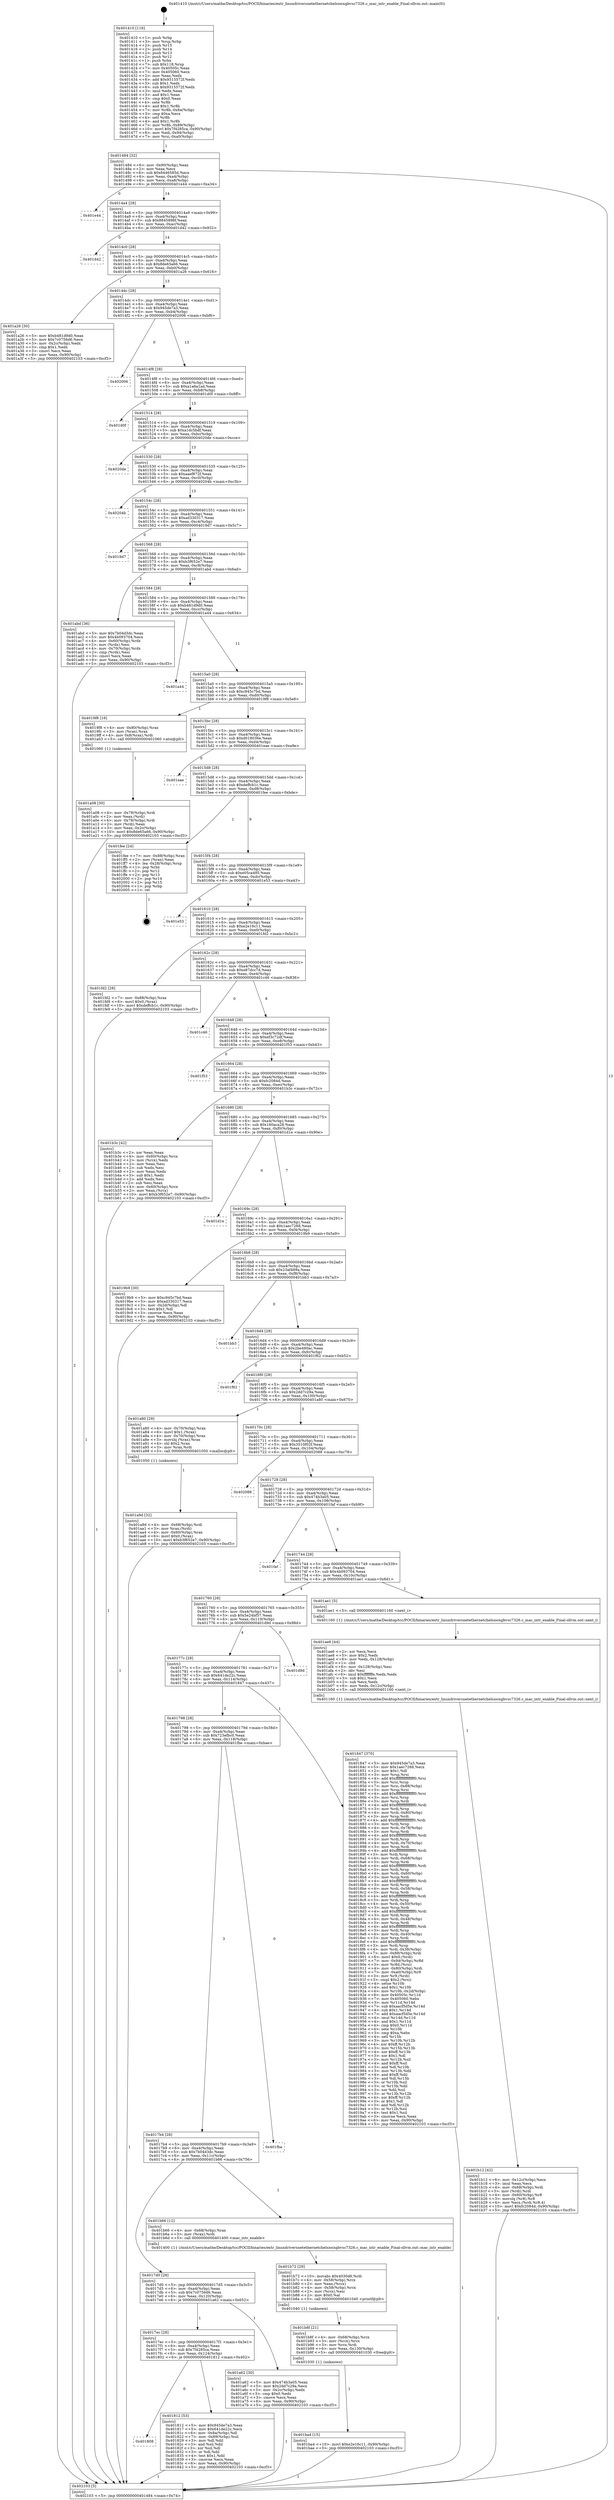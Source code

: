 digraph "0x401410" {
  label = "0x401410 (/mnt/c/Users/mathe/Desktop/tcc/POCII/binaries/extr_linuxdriversnetethernetchelsiocxgbvsc7326.c_mac_intr_enable_Final-ollvm.out::main(0))"
  labelloc = "t"
  node[shape=record]

  Entry [label="",width=0.3,height=0.3,shape=circle,fillcolor=black,style=filled]
  "0x401484" [label="{
     0x401484 [32]\l
     | [instrs]\l
     &nbsp;&nbsp;0x401484 \<+6\>: mov -0x90(%rbp),%eax\l
     &nbsp;&nbsp;0x40148a \<+2\>: mov %eax,%ecx\l
     &nbsp;&nbsp;0x40148c \<+6\>: sub $0x8446585d,%ecx\l
     &nbsp;&nbsp;0x401492 \<+6\>: mov %eax,-0xa4(%rbp)\l
     &nbsp;&nbsp;0x401498 \<+6\>: mov %ecx,-0xa8(%rbp)\l
     &nbsp;&nbsp;0x40149e \<+6\>: je 0000000000401e44 \<main+0xa34\>\l
  }"]
  "0x401e44" [label="{
     0x401e44\l
  }", style=dashed]
  "0x4014a4" [label="{
     0x4014a4 [28]\l
     | [instrs]\l
     &nbsp;&nbsp;0x4014a4 \<+5\>: jmp 00000000004014a9 \<main+0x99\>\l
     &nbsp;&nbsp;0x4014a9 \<+6\>: mov -0xa4(%rbp),%eax\l
     &nbsp;&nbsp;0x4014af \<+5\>: sub $0x8845896f,%eax\l
     &nbsp;&nbsp;0x4014b4 \<+6\>: mov %eax,-0xac(%rbp)\l
     &nbsp;&nbsp;0x4014ba \<+6\>: je 0000000000401d42 \<main+0x932\>\l
  }"]
  Exit [label="",width=0.3,height=0.3,shape=circle,fillcolor=black,style=filled,peripheries=2]
  "0x401d42" [label="{
     0x401d42\l
  }", style=dashed]
  "0x4014c0" [label="{
     0x4014c0 [28]\l
     | [instrs]\l
     &nbsp;&nbsp;0x4014c0 \<+5\>: jmp 00000000004014c5 \<main+0xb5\>\l
     &nbsp;&nbsp;0x4014c5 \<+6\>: mov -0xa4(%rbp),%eax\l
     &nbsp;&nbsp;0x4014cb \<+5\>: sub $0x8de65a66,%eax\l
     &nbsp;&nbsp;0x4014d0 \<+6\>: mov %eax,-0xb0(%rbp)\l
     &nbsp;&nbsp;0x4014d6 \<+6\>: je 0000000000401a26 \<main+0x616\>\l
  }"]
  "0x401ba4" [label="{
     0x401ba4 [15]\l
     | [instrs]\l
     &nbsp;&nbsp;0x401ba4 \<+10\>: movl $0xe2e16c11,-0x90(%rbp)\l
     &nbsp;&nbsp;0x401bae \<+5\>: jmp 0000000000402103 \<main+0xcf3\>\l
  }"]
  "0x401a26" [label="{
     0x401a26 [30]\l
     | [instrs]\l
     &nbsp;&nbsp;0x401a26 \<+5\>: mov $0xb481d9d0,%eax\l
     &nbsp;&nbsp;0x401a2b \<+5\>: mov $0x7c0756d6,%ecx\l
     &nbsp;&nbsp;0x401a30 \<+3\>: mov -0x2c(%rbp),%edx\l
     &nbsp;&nbsp;0x401a33 \<+3\>: cmp $0x1,%edx\l
     &nbsp;&nbsp;0x401a36 \<+3\>: cmovl %ecx,%eax\l
     &nbsp;&nbsp;0x401a39 \<+6\>: mov %eax,-0x90(%rbp)\l
     &nbsp;&nbsp;0x401a3f \<+5\>: jmp 0000000000402103 \<main+0xcf3\>\l
  }"]
  "0x4014dc" [label="{
     0x4014dc [28]\l
     | [instrs]\l
     &nbsp;&nbsp;0x4014dc \<+5\>: jmp 00000000004014e1 \<main+0xd1\>\l
     &nbsp;&nbsp;0x4014e1 \<+6\>: mov -0xa4(%rbp),%eax\l
     &nbsp;&nbsp;0x4014e7 \<+5\>: sub $0x945de7a3,%eax\l
     &nbsp;&nbsp;0x4014ec \<+6\>: mov %eax,-0xb4(%rbp)\l
     &nbsp;&nbsp;0x4014f2 \<+6\>: je 0000000000402006 \<main+0xbf6\>\l
  }"]
  "0x401b8f" [label="{
     0x401b8f [21]\l
     | [instrs]\l
     &nbsp;&nbsp;0x401b8f \<+4\>: mov -0x68(%rbp),%rcx\l
     &nbsp;&nbsp;0x401b93 \<+3\>: mov (%rcx),%rcx\l
     &nbsp;&nbsp;0x401b96 \<+3\>: mov %rcx,%rdi\l
     &nbsp;&nbsp;0x401b99 \<+6\>: mov %eax,-0x130(%rbp)\l
     &nbsp;&nbsp;0x401b9f \<+5\>: call 0000000000401030 \<free@plt\>\l
     | [calls]\l
     &nbsp;&nbsp;0x401030 \{1\} (unknown)\l
  }"]
  "0x402006" [label="{
     0x402006\l
  }", style=dashed]
  "0x4014f8" [label="{
     0x4014f8 [28]\l
     | [instrs]\l
     &nbsp;&nbsp;0x4014f8 \<+5\>: jmp 00000000004014fd \<main+0xed\>\l
     &nbsp;&nbsp;0x4014fd \<+6\>: mov -0xa4(%rbp),%eax\l
     &nbsp;&nbsp;0x401503 \<+5\>: sub $0xa1a6a1ad,%eax\l
     &nbsp;&nbsp;0x401508 \<+6\>: mov %eax,-0xb8(%rbp)\l
     &nbsp;&nbsp;0x40150e \<+6\>: je 0000000000401d0f \<main+0x8ff\>\l
  }"]
  "0x401b72" [label="{
     0x401b72 [29]\l
     | [instrs]\l
     &nbsp;&nbsp;0x401b72 \<+10\>: movabs $0x4030d6,%rdi\l
     &nbsp;&nbsp;0x401b7c \<+4\>: mov -0x58(%rbp),%rcx\l
     &nbsp;&nbsp;0x401b80 \<+2\>: mov %eax,(%rcx)\l
     &nbsp;&nbsp;0x401b82 \<+4\>: mov -0x58(%rbp),%rcx\l
     &nbsp;&nbsp;0x401b86 \<+2\>: mov (%rcx),%esi\l
     &nbsp;&nbsp;0x401b88 \<+2\>: mov $0x0,%al\l
     &nbsp;&nbsp;0x401b8a \<+5\>: call 0000000000401040 \<printf@plt\>\l
     | [calls]\l
     &nbsp;&nbsp;0x401040 \{1\} (unknown)\l
  }"]
  "0x401d0f" [label="{
     0x401d0f\l
  }", style=dashed]
  "0x401514" [label="{
     0x401514 [28]\l
     | [instrs]\l
     &nbsp;&nbsp;0x401514 \<+5\>: jmp 0000000000401519 \<main+0x109\>\l
     &nbsp;&nbsp;0x401519 \<+6\>: mov -0xa4(%rbp),%eax\l
     &nbsp;&nbsp;0x40151f \<+5\>: sub $0xa1dc5bdf,%eax\l
     &nbsp;&nbsp;0x401524 \<+6\>: mov %eax,-0xbc(%rbp)\l
     &nbsp;&nbsp;0x40152a \<+6\>: je 00000000004020de \<main+0xcce\>\l
  }"]
  "0x401b12" [label="{
     0x401b12 [42]\l
     | [instrs]\l
     &nbsp;&nbsp;0x401b12 \<+6\>: mov -0x12c(%rbp),%ecx\l
     &nbsp;&nbsp;0x401b18 \<+3\>: imul %eax,%ecx\l
     &nbsp;&nbsp;0x401b1b \<+4\>: mov -0x68(%rbp),%rdi\l
     &nbsp;&nbsp;0x401b1f \<+3\>: mov (%rdi),%rdi\l
     &nbsp;&nbsp;0x401b22 \<+4\>: mov -0x60(%rbp),%r8\l
     &nbsp;&nbsp;0x401b26 \<+3\>: movslq (%r8),%r8\l
     &nbsp;&nbsp;0x401b29 \<+4\>: mov %ecx,(%rdi,%r8,4)\l
     &nbsp;&nbsp;0x401b2d \<+10\>: movl $0xfc2084d,-0x90(%rbp)\l
     &nbsp;&nbsp;0x401b37 \<+5\>: jmp 0000000000402103 \<main+0xcf3\>\l
  }"]
  "0x4020de" [label="{
     0x4020de\l
  }", style=dashed]
  "0x401530" [label="{
     0x401530 [28]\l
     | [instrs]\l
     &nbsp;&nbsp;0x401530 \<+5\>: jmp 0000000000401535 \<main+0x125\>\l
     &nbsp;&nbsp;0x401535 \<+6\>: mov -0xa4(%rbp),%eax\l
     &nbsp;&nbsp;0x40153b \<+5\>: sub $0xaaef872f,%eax\l
     &nbsp;&nbsp;0x401540 \<+6\>: mov %eax,-0xc0(%rbp)\l
     &nbsp;&nbsp;0x401546 \<+6\>: je 000000000040204b \<main+0xc3b\>\l
  }"]
  "0x401ae6" [label="{
     0x401ae6 [44]\l
     | [instrs]\l
     &nbsp;&nbsp;0x401ae6 \<+2\>: xor %ecx,%ecx\l
     &nbsp;&nbsp;0x401ae8 \<+5\>: mov $0x2,%edx\l
     &nbsp;&nbsp;0x401aed \<+6\>: mov %edx,-0x128(%rbp)\l
     &nbsp;&nbsp;0x401af3 \<+1\>: cltd\l
     &nbsp;&nbsp;0x401af4 \<+6\>: mov -0x128(%rbp),%esi\l
     &nbsp;&nbsp;0x401afa \<+2\>: idiv %esi\l
     &nbsp;&nbsp;0x401afc \<+6\>: imul $0xfffffffe,%edx,%edx\l
     &nbsp;&nbsp;0x401b02 \<+3\>: sub $0x1,%ecx\l
     &nbsp;&nbsp;0x401b05 \<+2\>: sub %ecx,%edx\l
     &nbsp;&nbsp;0x401b07 \<+6\>: mov %edx,-0x12c(%rbp)\l
     &nbsp;&nbsp;0x401b0d \<+5\>: call 0000000000401160 \<next_i\>\l
     | [calls]\l
     &nbsp;&nbsp;0x401160 \{1\} (/mnt/c/Users/mathe/Desktop/tcc/POCII/binaries/extr_linuxdriversnetethernetchelsiocxgbvsc7326.c_mac_intr_enable_Final-ollvm.out::next_i)\l
  }"]
  "0x40204b" [label="{
     0x40204b\l
  }", style=dashed]
  "0x40154c" [label="{
     0x40154c [28]\l
     | [instrs]\l
     &nbsp;&nbsp;0x40154c \<+5\>: jmp 0000000000401551 \<main+0x141\>\l
     &nbsp;&nbsp;0x401551 \<+6\>: mov -0xa4(%rbp),%eax\l
     &nbsp;&nbsp;0x401557 \<+5\>: sub $0xad330317,%eax\l
     &nbsp;&nbsp;0x40155c \<+6\>: mov %eax,-0xc4(%rbp)\l
     &nbsp;&nbsp;0x401562 \<+6\>: je 00000000004019d7 \<main+0x5c7\>\l
  }"]
  "0x401a9d" [label="{
     0x401a9d [32]\l
     | [instrs]\l
     &nbsp;&nbsp;0x401a9d \<+4\>: mov -0x68(%rbp),%rdi\l
     &nbsp;&nbsp;0x401aa1 \<+3\>: mov %rax,(%rdi)\l
     &nbsp;&nbsp;0x401aa4 \<+4\>: mov -0x60(%rbp),%rax\l
     &nbsp;&nbsp;0x401aa8 \<+6\>: movl $0x0,(%rax)\l
     &nbsp;&nbsp;0x401aae \<+10\>: movl $0xb3f652e7,-0x90(%rbp)\l
     &nbsp;&nbsp;0x401ab8 \<+5\>: jmp 0000000000402103 \<main+0xcf3\>\l
  }"]
  "0x4019d7" [label="{
     0x4019d7\l
  }", style=dashed]
  "0x401568" [label="{
     0x401568 [28]\l
     | [instrs]\l
     &nbsp;&nbsp;0x401568 \<+5\>: jmp 000000000040156d \<main+0x15d\>\l
     &nbsp;&nbsp;0x40156d \<+6\>: mov -0xa4(%rbp),%eax\l
     &nbsp;&nbsp;0x401573 \<+5\>: sub $0xb3f652e7,%eax\l
     &nbsp;&nbsp;0x401578 \<+6\>: mov %eax,-0xc8(%rbp)\l
     &nbsp;&nbsp;0x40157e \<+6\>: je 0000000000401abd \<main+0x6ad\>\l
  }"]
  "0x401a08" [label="{
     0x401a08 [30]\l
     | [instrs]\l
     &nbsp;&nbsp;0x401a08 \<+4\>: mov -0x78(%rbp),%rdi\l
     &nbsp;&nbsp;0x401a0c \<+2\>: mov %eax,(%rdi)\l
     &nbsp;&nbsp;0x401a0e \<+4\>: mov -0x78(%rbp),%rdi\l
     &nbsp;&nbsp;0x401a12 \<+2\>: mov (%rdi),%eax\l
     &nbsp;&nbsp;0x401a14 \<+3\>: mov %eax,-0x2c(%rbp)\l
     &nbsp;&nbsp;0x401a17 \<+10\>: movl $0x8de65a66,-0x90(%rbp)\l
     &nbsp;&nbsp;0x401a21 \<+5\>: jmp 0000000000402103 \<main+0xcf3\>\l
  }"]
  "0x401abd" [label="{
     0x401abd [36]\l
     | [instrs]\l
     &nbsp;&nbsp;0x401abd \<+5\>: mov $0x7b04d3dc,%eax\l
     &nbsp;&nbsp;0x401ac2 \<+5\>: mov $0x4b093704,%ecx\l
     &nbsp;&nbsp;0x401ac7 \<+4\>: mov -0x60(%rbp),%rdx\l
     &nbsp;&nbsp;0x401acb \<+2\>: mov (%rdx),%esi\l
     &nbsp;&nbsp;0x401acd \<+4\>: mov -0x70(%rbp),%rdx\l
     &nbsp;&nbsp;0x401ad1 \<+2\>: cmp (%rdx),%esi\l
     &nbsp;&nbsp;0x401ad3 \<+3\>: cmovl %ecx,%eax\l
     &nbsp;&nbsp;0x401ad6 \<+6\>: mov %eax,-0x90(%rbp)\l
     &nbsp;&nbsp;0x401adc \<+5\>: jmp 0000000000402103 \<main+0xcf3\>\l
  }"]
  "0x401584" [label="{
     0x401584 [28]\l
     | [instrs]\l
     &nbsp;&nbsp;0x401584 \<+5\>: jmp 0000000000401589 \<main+0x179\>\l
     &nbsp;&nbsp;0x401589 \<+6\>: mov -0xa4(%rbp),%eax\l
     &nbsp;&nbsp;0x40158f \<+5\>: sub $0xb481d9d0,%eax\l
     &nbsp;&nbsp;0x401594 \<+6\>: mov %eax,-0xcc(%rbp)\l
     &nbsp;&nbsp;0x40159a \<+6\>: je 0000000000401a44 \<main+0x634\>\l
  }"]
  "0x401410" [label="{
     0x401410 [116]\l
     | [instrs]\l
     &nbsp;&nbsp;0x401410 \<+1\>: push %rbp\l
     &nbsp;&nbsp;0x401411 \<+3\>: mov %rsp,%rbp\l
     &nbsp;&nbsp;0x401414 \<+2\>: push %r15\l
     &nbsp;&nbsp;0x401416 \<+2\>: push %r14\l
     &nbsp;&nbsp;0x401418 \<+2\>: push %r13\l
     &nbsp;&nbsp;0x40141a \<+2\>: push %r12\l
     &nbsp;&nbsp;0x40141c \<+1\>: push %rbx\l
     &nbsp;&nbsp;0x40141d \<+7\>: sub $0x118,%rsp\l
     &nbsp;&nbsp;0x401424 \<+7\>: mov 0x40505c,%eax\l
     &nbsp;&nbsp;0x40142b \<+7\>: mov 0x405060,%ecx\l
     &nbsp;&nbsp;0x401432 \<+2\>: mov %eax,%edx\l
     &nbsp;&nbsp;0x401434 \<+6\>: add $0x9315572f,%edx\l
     &nbsp;&nbsp;0x40143a \<+3\>: sub $0x1,%edx\l
     &nbsp;&nbsp;0x40143d \<+6\>: sub $0x9315572f,%edx\l
     &nbsp;&nbsp;0x401443 \<+3\>: imul %edx,%eax\l
     &nbsp;&nbsp;0x401446 \<+3\>: and $0x1,%eax\l
     &nbsp;&nbsp;0x401449 \<+3\>: cmp $0x0,%eax\l
     &nbsp;&nbsp;0x40144c \<+4\>: sete %r8b\l
     &nbsp;&nbsp;0x401450 \<+4\>: and $0x1,%r8b\l
     &nbsp;&nbsp;0x401454 \<+7\>: mov %r8b,-0x8a(%rbp)\l
     &nbsp;&nbsp;0x40145b \<+3\>: cmp $0xa,%ecx\l
     &nbsp;&nbsp;0x40145e \<+4\>: setl %r8b\l
     &nbsp;&nbsp;0x401462 \<+4\>: and $0x1,%r8b\l
     &nbsp;&nbsp;0x401466 \<+7\>: mov %r8b,-0x89(%rbp)\l
     &nbsp;&nbsp;0x40146d \<+10\>: movl $0x7f4285ca,-0x90(%rbp)\l
     &nbsp;&nbsp;0x401477 \<+6\>: mov %edi,-0x94(%rbp)\l
     &nbsp;&nbsp;0x40147d \<+7\>: mov %rsi,-0xa0(%rbp)\l
  }"]
  "0x401a44" [label="{
     0x401a44\l
  }", style=dashed]
  "0x4015a0" [label="{
     0x4015a0 [28]\l
     | [instrs]\l
     &nbsp;&nbsp;0x4015a0 \<+5\>: jmp 00000000004015a5 \<main+0x195\>\l
     &nbsp;&nbsp;0x4015a5 \<+6\>: mov -0xa4(%rbp),%eax\l
     &nbsp;&nbsp;0x4015ab \<+5\>: sub $0xc945c7bd,%eax\l
     &nbsp;&nbsp;0x4015b0 \<+6\>: mov %eax,-0xd0(%rbp)\l
     &nbsp;&nbsp;0x4015b6 \<+6\>: je 00000000004019f8 \<main+0x5e8\>\l
  }"]
  "0x402103" [label="{
     0x402103 [5]\l
     | [instrs]\l
     &nbsp;&nbsp;0x402103 \<+5\>: jmp 0000000000401484 \<main+0x74\>\l
  }"]
  "0x4019f8" [label="{
     0x4019f8 [16]\l
     | [instrs]\l
     &nbsp;&nbsp;0x4019f8 \<+4\>: mov -0x80(%rbp),%rax\l
     &nbsp;&nbsp;0x4019fc \<+3\>: mov (%rax),%rax\l
     &nbsp;&nbsp;0x4019ff \<+4\>: mov 0x8(%rax),%rdi\l
     &nbsp;&nbsp;0x401a03 \<+5\>: call 0000000000401060 \<atoi@plt\>\l
     | [calls]\l
     &nbsp;&nbsp;0x401060 \{1\} (unknown)\l
  }"]
  "0x4015bc" [label="{
     0x4015bc [28]\l
     | [instrs]\l
     &nbsp;&nbsp;0x4015bc \<+5\>: jmp 00000000004015c1 \<main+0x1b1\>\l
     &nbsp;&nbsp;0x4015c1 \<+6\>: mov -0xa4(%rbp),%eax\l
     &nbsp;&nbsp;0x4015c7 \<+5\>: sub $0xd018036e,%eax\l
     &nbsp;&nbsp;0x4015cc \<+6\>: mov %eax,-0xd4(%rbp)\l
     &nbsp;&nbsp;0x4015d2 \<+6\>: je 0000000000401eae \<main+0xa9e\>\l
  }"]
  "0x401808" [label="{
     0x401808\l
  }", style=dashed]
  "0x401eae" [label="{
     0x401eae\l
  }", style=dashed]
  "0x4015d8" [label="{
     0x4015d8 [28]\l
     | [instrs]\l
     &nbsp;&nbsp;0x4015d8 \<+5\>: jmp 00000000004015dd \<main+0x1cd\>\l
     &nbsp;&nbsp;0x4015dd \<+6\>: mov -0xa4(%rbp),%eax\l
     &nbsp;&nbsp;0x4015e3 \<+5\>: sub $0xdeffcb1c,%eax\l
     &nbsp;&nbsp;0x4015e8 \<+6\>: mov %eax,-0xd8(%rbp)\l
     &nbsp;&nbsp;0x4015ee \<+6\>: je 0000000000401fee \<main+0xbde\>\l
  }"]
  "0x401812" [label="{
     0x401812 [53]\l
     | [instrs]\l
     &nbsp;&nbsp;0x401812 \<+5\>: mov $0x945de7a3,%eax\l
     &nbsp;&nbsp;0x401817 \<+5\>: mov $0x641de22c,%ecx\l
     &nbsp;&nbsp;0x40181c \<+6\>: mov -0x8a(%rbp),%dl\l
     &nbsp;&nbsp;0x401822 \<+7\>: mov -0x89(%rbp),%sil\l
     &nbsp;&nbsp;0x401829 \<+3\>: mov %dl,%dil\l
     &nbsp;&nbsp;0x40182c \<+3\>: and %sil,%dil\l
     &nbsp;&nbsp;0x40182f \<+3\>: xor %sil,%dl\l
     &nbsp;&nbsp;0x401832 \<+3\>: or %dl,%dil\l
     &nbsp;&nbsp;0x401835 \<+4\>: test $0x1,%dil\l
     &nbsp;&nbsp;0x401839 \<+3\>: cmovne %ecx,%eax\l
     &nbsp;&nbsp;0x40183c \<+6\>: mov %eax,-0x90(%rbp)\l
     &nbsp;&nbsp;0x401842 \<+5\>: jmp 0000000000402103 \<main+0xcf3\>\l
  }"]
  "0x401fee" [label="{
     0x401fee [24]\l
     | [instrs]\l
     &nbsp;&nbsp;0x401fee \<+7\>: mov -0x88(%rbp),%rax\l
     &nbsp;&nbsp;0x401ff5 \<+2\>: mov (%rax),%eax\l
     &nbsp;&nbsp;0x401ff7 \<+4\>: lea -0x28(%rbp),%rsp\l
     &nbsp;&nbsp;0x401ffb \<+1\>: pop %rbx\l
     &nbsp;&nbsp;0x401ffc \<+2\>: pop %r12\l
     &nbsp;&nbsp;0x401ffe \<+2\>: pop %r13\l
     &nbsp;&nbsp;0x402000 \<+2\>: pop %r14\l
     &nbsp;&nbsp;0x402002 \<+2\>: pop %r15\l
     &nbsp;&nbsp;0x402004 \<+1\>: pop %rbp\l
     &nbsp;&nbsp;0x402005 \<+1\>: ret\l
  }"]
  "0x4015f4" [label="{
     0x4015f4 [28]\l
     | [instrs]\l
     &nbsp;&nbsp;0x4015f4 \<+5\>: jmp 00000000004015f9 \<main+0x1e9\>\l
     &nbsp;&nbsp;0x4015f9 \<+6\>: mov -0xa4(%rbp),%eax\l
     &nbsp;&nbsp;0x4015ff \<+5\>: sub $0xe05ca495,%eax\l
     &nbsp;&nbsp;0x401604 \<+6\>: mov %eax,-0xdc(%rbp)\l
     &nbsp;&nbsp;0x40160a \<+6\>: je 0000000000401e53 \<main+0xa43\>\l
  }"]
  "0x4017ec" [label="{
     0x4017ec [28]\l
     | [instrs]\l
     &nbsp;&nbsp;0x4017ec \<+5\>: jmp 00000000004017f1 \<main+0x3e1\>\l
     &nbsp;&nbsp;0x4017f1 \<+6\>: mov -0xa4(%rbp),%eax\l
     &nbsp;&nbsp;0x4017f7 \<+5\>: sub $0x7f4285ca,%eax\l
     &nbsp;&nbsp;0x4017fc \<+6\>: mov %eax,-0x124(%rbp)\l
     &nbsp;&nbsp;0x401802 \<+6\>: je 0000000000401812 \<main+0x402\>\l
  }"]
  "0x401e53" [label="{
     0x401e53\l
  }", style=dashed]
  "0x401610" [label="{
     0x401610 [28]\l
     | [instrs]\l
     &nbsp;&nbsp;0x401610 \<+5\>: jmp 0000000000401615 \<main+0x205\>\l
     &nbsp;&nbsp;0x401615 \<+6\>: mov -0xa4(%rbp),%eax\l
     &nbsp;&nbsp;0x40161b \<+5\>: sub $0xe2e16c11,%eax\l
     &nbsp;&nbsp;0x401620 \<+6\>: mov %eax,-0xe0(%rbp)\l
     &nbsp;&nbsp;0x401626 \<+6\>: je 0000000000401fd2 \<main+0xbc2\>\l
  }"]
  "0x401a62" [label="{
     0x401a62 [30]\l
     | [instrs]\l
     &nbsp;&nbsp;0x401a62 \<+5\>: mov $0x474b3a05,%eax\l
     &nbsp;&nbsp;0x401a67 \<+5\>: mov $0x2dd7c29a,%ecx\l
     &nbsp;&nbsp;0x401a6c \<+3\>: mov -0x2c(%rbp),%edx\l
     &nbsp;&nbsp;0x401a6f \<+3\>: cmp $0x0,%edx\l
     &nbsp;&nbsp;0x401a72 \<+3\>: cmove %ecx,%eax\l
     &nbsp;&nbsp;0x401a75 \<+6\>: mov %eax,-0x90(%rbp)\l
     &nbsp;&nbsp;0x401a7b \<+5\>: jmp 0000000000402103 \<main+0xcf3\>\l
  }"]
  "0x401fd2" [label="{
     0x401fd2 [28]\l
     | [instrs]\l
     &nbsp;&nbsp;0x401fd2 \<+7\>: mov -0x88(%rbp),%rax\l
     &nbsp;&nbsp;0x401fd9 \<+6\>: movl $0x0,(%rax)\l
     &nbsp;&nbsp;0x401fdf \<+10\>: movl $0xdeffcb1c,-0x90(%rbp)\l
     &nbsp;&nbsp;0x401fe9 \<+5\>: jmp 0000000000402103 \<main+0xcf3\>\l
  }"]
  "0x40162c" [label="{
     0x40162c [28]\l
     | [instrs]\l
     &nbsp;&nbsp;0x40162c \<+5\>: jmp 0000000000401631 \<main+0x221\>\l
     &nbsp;&nbsp;0x401631 \<+6\>: mov -0xa4(%rbp),%eax\l
     &nbsp;&nbsp;0x401637 \<+5\>: sub $0xe87dcc7d,%eax\l
     &nbsp;&nbsp;0x40163c \<+6\>: mov %eax,-0xe4(%rbp)\l
     &nbsp;&nbsp;0x401642 \<+6\>: je 0000000000401c46 \<main+0x836\>\l
  }"]
  "0x4017d0" [label="{
     0x4017d0 [28]\l
     | [instrs]\l
     &nbsp;&nbsp;0x4017d0 \<+5\>: jmp 00000000004017d5 \<main+0x3c5\>\l
     &nbsp;&nbsp;0x4017d5 \<+6\>: mov -0xa4(%rbp),%eax\l
     &nbsp;&nbsp;0x4017db \<+5\>: sub $0x7c0756d6,%eax\l
     &nbsp;&nbsp;0x4017e0 \<+6\>: mov %eax,-0x120(%rbp)\l
     &nbsp;&nbsp;0x4017e6 \<+6\>: je 0000000000401a62 \<main+0x652\>\l
  }"]
  "0x401c46" [label="{
     0x401c46\l
  }", style=dashed]
  "0x401648" [label="{
     0x401648 [28]\l
     | [instrs]\l
     &nbsp;&nbsp;0x401648 \<+5\>: jmp 000000000040164d \<main+0x23d\>\l
     &nbsp;&nbsp;0x40164d \<+6\>: mov -0xa4(%rbp),%eax\l
     &nbsp;&nbsp;0x401653 \<+5\>: sub $0xef3c72df,%eax\l
     &nbsp;&nbsp;0x401658 \<+6\>: mov %eax,-0xe8(%rbp)\l
     &nbsp;&nbsp;0x40165e \<+6\>: je 0000000000401f53 \<main+0xb43\>\l
  }"]
  "0x401b66" [label="{
     0x401b66 [12]\l
     | [instrs]\l
     &nbsp;&nbsp;0x401b66 \<+4\>: mov -0x68(%rbp),%rax\l
     &nbsp;&nbsp;0x401b6a \<+3\>: mov (%rax),%rdi\l
     &nbsp;&nbsp;0x401b6d \<+5\>: call 0000000000401400 \<mac_intr_enable\>\l
     | [calls]\l
     &nbsp;&nbsp;0x401400 \{1\} (/mnt/c/Users/mathe/Desktop/tcc/POCII/binaries/extr_linuxdriversnetethernetchelsiocxgbvsc7326.c_mac_intr_enable_Final-ollvm.out::mac_intr_enable)\l
  }"]
  "0x401f53" [label="{
     0x401f53\l
  }", style=dashed]
  "0x401664" [label="{
     0x401664 [28]\l
     | [instrs]\l
     &nbsp;&nbsp;0x401664 \<+5\>: jmp 0000000000401669 \<main+0x259\>\l
     &nbsp;&nbsp;0x401669 \<+6\>: mov -0xa4(%rbp),%eax\l
     &nbsp;&nbsp;0x40166f \<+5\>: sub $0xfc2084d,%eax\l
     &nbsp;&nbsp;0x401674 \<+6\>: mov %eax,-0xec(%rbp)\l
     &nbsp;&nbsp;0x40167a \<+6\>: je 0000000000401b3c \<main+0x72c\>\l
  }"]
  "0x4017b4" [label="{
     0x4017b4 [28]\l
     | [instrs]\l
     &nbsp;&nbsp;0x4017b4 \<+5\>: jmp 00000000004017b9 \<main+0x3a9\>\l
     &nbsp;&nbsp;0x4017b9 \<+6\>: mov -0xa4(%rbp),%eax\l
     &nbsp;&nbsp;0x4017bf \<+5\>: sub $0x7b04d3dc,%eax\l
     &nbsp;&nbsp;0x4017c4 \<+6\>: mov %eax,-0x11c(%rbp)\l
     &nbsp;&nbsp;0x4017ca \<+6\>: je 0000000000401b66 \<main+0x756\>\l
  }"]
  "0x401b3c" [label="{
     0x401b3c [42]\l
     | [instrs]\l
     &nbsp;&nbsp;0x401b3c \<+2\>: xor %eax,%eax\l
     &nbsp;&nbsp;0x401b3e \<+4\>: mov -0x60(%rbp),%rcx\l
     &nbsp;&nbsp;0x401b42 \<+2\>: mov (%rcx),%edx\l
     &nbsp;&nbsp;0x401b44 \<+2\>: mov %eax,%esi\l
     &nbsp;&nbsp;0x401b46 \<+2\>: sub %edx,%esi\l
     &nbsp;&nbsp;0x401b48 \<+2\>: mov %eax,%edx\l
     &nbsp;&nbsp;0x401b4a \<+3\>: sub $0x1,%edx\l
     &nbsp;&nbsp;0x401b4d \<+2\>: add %edx,%esi\l
     &nbsp;&nbsp;0x401b4f \<+2\>: sub %esi,%eax\l
     &nbsp;&nbsp;0x401b51 \<+4\>: mov -0x60(%rbp),%rcx\l
     &nbsp;&nbsp;0x401b55 \<+2\>: mov %eax,(%rcx)\l
     &nbsp;&nbsp;0x401b57 \<+10\>: movl $0xb3f652e7,-0x90(%rbp)\l
     &nbsp;&nbsp;0x401b61 \<+5\>: jmp 0000000000402103 \<main+0xcf3\>\l
  }"]
  "0x401680" [label="{
     0x401680 [28]\l
     | [instrs]\l
     &nbsp;&nbsp;0x401680 \<+5\>: jmp 0000000000401685 \<main+0x275\>\l
     &nbsp;&nbsp;0x401685 \<+6\>: mov -0xa4(%rbp),%eax\l
     &nbsp;&nbsp;0x40168b \<+5\>: sub $0x160aca28,%eax\l
     &nbsp;&nbsp;0x401690 \<+6\>: mov %eax,-0xf0(%rbp)\l
     &nbsp;&nbsp;0x401696 \<+6\>: je 0000000000401d1e \<main+0x90e\>\l
  }"]
  "0x401fbe" [label="{
     0x401fbe\l
  }", style=dashed]
  "0x401d1e" [label="{
     0x401d1e\l
  }", style=dashed]
  "0x40169c" [label="{
     0x40169c [28]\l
     | [instrs]\l
     &nbsp;&nbsp;0x40169c \<+5\>: jmp 00000000004016a1 \<main+0x291\>\l
     &nbsp;&nbsp;0x4016a1 \<+6\>: mov -0xa4(%rbp),%eax\l
     &nbsp;&nbsp;0x4016a7 \<+5\>: sub $0x1aec7268,%eax\l
     &nbsp;&nbsp;0x4016ac \<+6\>: mov %eax,-0xf4(%rbp)\l
     &nbsp;&nbsp;0x4016b2 \<+6\>: je 00000000004019b9 \<main+0x5a9\>\l
  }"]
  "0x401798" [label="{
     0x401798 [28]\l
     | [instrs]\l
     &nbsp;&nbsp;0x401798 \<+5\>: jmp 000000000040179d \<main+0x38d\>\l
     &nbsp;&nbsp;0x40179d \<+6\>: mov -0xa4(%rbp),%eax\l
     &nbsp;&nbsp;0x4017a3 \<+5\>: sub $0x723efbc0,%eax\l
     &nbsp;&nbsp;0x4017a8 \<+6\>: mov %eax,-0x118(%rbp)\l
     &nbsp;&nbsp;0x4017ae \<+6\>: je 0000000000401fbe \<main+0xbae\>\l
  }"]
  "0x4019b9" [label="{
     0x4019b9 [30]\l
     | [instrs]\l
     &nbsp;&nbsp;0x4019b9 \<+5\>: mov $0xc945c7bd,%eax\l
     &nbsp;&nbsp;0x4019be \<+5\>: mov $0xad330317,%ecx\l
     &nbsp;&nbsp;0x4019c3 \<+3\>: mov -0x2d(%rbp),%dl\l
     &nbsp;&nbsp;0x4019c6 \<+3\>: test $0x1,%dl\l
     &nbsp;&nbsp;0x4019c9 \<+3\>: cmovne %ecx,%eax\l
     &nbsp;&nbsp;0x4019cc \<+6\>: mov %eax,-0x90(%rbp)\l
     &nbsp;&nbsp;0x4019d2 \<+5\>: jmp 0000000000402103 \<main+0xcf3\>\l
  }"]
  "0x4016b8" [label="{
     0x4016b8 [28]\l
     | [instrs]\l
     &nbsp;&nbsp;0x4016b8 \<+5\>: jmp 00000000004016bd \<main+0x2ad\>\l
     &nbsp;&nbsp;0x4016bd \<+6\>: mov -0xa4(%rbp),%eax\l
     &nbsp;&nbsp;0x4016c3 \<+5\>: sub $0x23af489a,%eax\l
     &nbsp;&nbsp;0x4016c8 \<+6\>: mov %eax,-0xf8(%rbp)\l
     &nbsp;&nbsp;0x4016ce \<+6\>: je 0000000000401bb3 \<main+0x7a3\>\l
  }"]
  "0x401847" [label="{
     0x401847 [370]\l
     | [instrs]\l
     &nbsp;&nbsp;0x401847 \<+5\>: mov $0x945de7a3,%eax\l
     &nbsp;&nbsp;0x40184c \<+5\>: mov $0x1aec7268,%ecx\l
     &nbsp;&nbsp;0x401851 \<+2\>: mov $0x1,%dl\l
     &nbsp;&nbsp;0x401853 \<+3\>: mov %rsp,%rsi\l
     &nbsp;&nbsp;0x401856 \<+4\>: add $0xfffffffffffffff0,%rsi\l
     &nbsp;&nbsp;0x40185a \<+3\>: mov %rsi,%rsp\l
     &nbsp;&nbsp;0x40185d \<+7\>: mov %rsi,-0x88(%rbp)\l
     &nbsp;&nbsp;0x401864 \<+3\>: mov %rsp,%rsi\l
     &nbsp;&nbsp;0x401867 \<+4\>: add $0xfffffffffffffff0,%rsi\l
     &nbsp;&nbsp;0x40186b \<+3\>: mov %rsi,%rsp\l
     &nbsp;&nbsp;0x40186e \<+3\>: mov %rsp,%rdi\l
     &nbsp;&nbsp;0x401871 \<+4\>: add $0xfffffffffffffff0,%rdi\l
     &nbsp;&nbsp;0x401875 \<+3\>: mov %rdi,%rsp\l
     &nbsp;&nbsp;0x401878 \<+4\>: mov %rdi,-0x80(%rbp)\l
     &nbsp;&nbsp;0x40187c \<+3\>: mov %rsp,%rdi\l
     &nbsp;&nbsp;0x40187f \<+4\>: add $0xfffffffffffffff0,%rdi\l
     &nbsp;&nbsp;0x401883 \<+3\>: mov %rdi,%rsp\l
     &nbsp;&nbsp;0x401886 \<+4\>: mov %rdi,-0x78(%rbp)\l
     &nbsp;&nbsp;0x40188a \<+3\>: mov %rsp,%rdi\l
     &nbsp;&nbsp;0x40188d \<+4\>: add $0xfffffffffffffff0,%rdi\l
     &nbsp;&nbsp;0x401891 \<+3\>: mov %rdi,%rsp\l
     &nbsp;&nbsp;0x401894 \<+4\>: mov %rdi,-0x70(%rbp)\l
     &nbsp;&nbsp;0x401898 \<+3\>: mov %rsp,%rdi\l
     &nbsp;&nbsp;0x40189b \<+4\>: add $0xfffffffffffffff0,%rdi\l
     &nbsp;&nbsp;0x40189f \<+3\>: mov %rdi,%rsp\l
     &nbsp;&nbsp;0x4018a2 \<+4\>: mov %rdi,-0x68(%rbp)\l
     &nbsp;&nbsp;0x4018a6 \<+3\>: mov %rsp,%rdi\l
     &nbsp;&nbsp;0x4018a9 \<+4\>: add $0xfffffffffffffff0,%rdi\l
     &nbsp;&nbsp;0x4018ad \<+3\>: mov %rdi,%rsp\l
     &nbsp;&nbsp;0x4018b0 \<+4\>: mov %rdi,-0x60(%rbp)\l
     &nbsp;&nbsp;0x4018b4 \<+3\>: mov %rsp,%rdi\l
     &nbsp;&nbsp;0x4018b7 \<+4\>: add $0xfffffffffffffff0,%rdi\l
     &nbsp;&nbsp;0x4018bb \<+3\>: mov %rdi,%rsp\l
     &nbsp;&nbsp;0x4018be \<+4\>: mov %rdi,-0x58(%rbp)\l
     &nbsp;&nbsp;0x4018c2 \<+3\>: mov %rsp,%rdi\l
     &nbsp;&nbsp;0x4018c5 \<+4\>: add $0xfffffffffffffff0,%rdi\l
     &nbsp;&nbsp;0x4018c9 \<+3\>: mov %rdi,%rsp\l
     &nbsp;&nbsp;0x4018cc \<+4\>: mov %rdi,-0x50(%rbp)\l
     &nbsp;&nbsp;0x4018d0 \<+3\>: mov %rsp,%rdi\l
     &nbsp;&nbsp;0x4018d3 \<+4\>: add $0xfffffffffffffff0,%rdi\l
     &nbsp;&nbsp;0x4018d7 \<+3\>: mov %rdi,%rsp\l
     &nbsp;&nbsp;0x4018da \<+4\>: mov %rdi,-0x48(%rbp)\l
     &nbsp;&nbsp;0x4018de \<+3\>: mov %rsp,%rdi\l
     &nbsp;&nbsp;0x4018e1 \<+4\>: add $0xfffffffffffffff0,%rdi\l
     &nbsp;&nbsp;0x4018e5 \<+3\>: mov %rdi,%rsp\l
     &nbsp;&nbsp;0x4018e8 \<+4\>: mov %rdi,-0x40(%rbp)\l
     &nbsp;&nbsp;0x4018ec \<+3\>: mov %rsp,%rdi\l
     &nbsp;&nbsp;0x4018ef \<+4\>: add $0xfffffffffffffff0,%rdi\l
     &nbsp;&nbsp;0x4018f3 \<+3\>: mov %rdi,%rsp\l
     &nbsp;&nbsp;0x4018f6 \<+4\>: mov %rdi,-0x38(%rbp)\l
     &nbsp;&nbsp;0x4018fa \<+7\>: mov -0x88(%rbp),%rdi\l
     &nbsp;&nbsp;0x401901 \<+6\>: movl $0x0,(%rdi)\l
     &nbsp;&nbsp;0x401907 \<+7\>: mov -0x94(%rbp),%r8d\l
     &nbsp;&nbsp;0x40190e \<+3\>: mov %r8d,(%rsi)\l
     &nbsp;&nbsp;0x401911 \<+4\>: mov -0x80(%rbp),%rdi\l
     &nbsp;&nbsp;0x401915 \<+7\>: mov -0xa0(%rbp),%r9\l
     &nbsp;&nbsp;0x40191c \<+3\>: mov %r9,(%rdi)\l
     &nbsp;&nbsp;0x40191f \<+3\>: cmpl $0x2,(%rsi)\l
     &nbsp;&nbsp;0x401922 \<+4\>: setne %r10b\l
     &nbsp;&nbsp;0x401926 \<+4\>: and $0x1,%r10b\l
     &nbsp;&nbsp;0x40192a \<+4\>: mov %r10b,-0x2d(%rbp)\l
     &nbsp;&nbsp;0x40192e \<+8\>: mov 0x40505c,%r11d\l
     &nbsp;&nbsp;0x401936 \<+7\>: mov 0x405060,%ebx\l
     &nbsp;&nbsp;0x40193d \<+3\>: mov %r11d,%r14d\l
     &nbsp;&nbsp;0x401940 \<+7\>: sub $0xaacf5d5e,%r14d\l
     &nbsp;&nbsp;0x401947 \<+4\>: sub $0x1,%r14d\l
     &nbsp;&nbsp;0x40194b \<+7\>: add $0xaacf5d5e,%r14d\l
     &nbsp;&nbsp;0x401952 \<+4\>: imul %r14d,%r11d\l
     &nbsp;&nbsp;0x401956 \<+4\>: and $0x1,%r11d\l
     &nbsp;&nbsp;0x40195a \<+4\>: cmp $0x0,%r11d\l
     &nbsp;&nbsp;0x40195e \<+4\>: sete %r10b\l
     &nbsp;&nbsp;0x401962 \<+3\>: cmp $0xa,%ebx\l
     &nbsp;&nbsp;0x401965 \<+4\>: setl %r15b\l
     &nbsp;&nbsp;0x401969 \<+3\>: mov %r10b,%r12b\l
     &nbsp;&nbsp;0x40196c \<+4\>: xor $0xff,%r12b\l
     &nbsp;&nbsp;0x401970 \<+3\>: mov %r15b,%r13b\l
     &nbsp;&nbsp;0x401973 \<+4\>: xor $0xff,%r13b\l
     &nbsp;&nbsp;0x401977 \<+3\>: xor $0x1,%dl\l
     &nbsp;&nbsp;0x40197a \<+3\>: mov %r12b,%sil\l
     &nbsp;&nbsp;0x40197d \<+4\>: and $0xff,%sil\l
     &nbsp;&nbsp;0x401981 \<+3\>: and %dl,%r10b\l
     &nbsp;&nbsp;0x401984 \<+3\>: mov %r13b,%dil\l
     &nbsp;&nbsp;0x401987 \<+4\>: and $0xff,%dil\l
     &nbsp;&nbsp;0x40198b \<+3\>: and %dl,%r15b\l
     &nbsp;&nbsp;0x40198e \<+3\>: or %r10b,%sil\l
     &nbsp;&nbsp;0x401991 \<+3\>: or %r15b,%dil\l
     &nbsp;&nbsp;0x401994 \<+3\>: xor %dil,%sil\l
     &nbsp;&nbsp;0x401997 \<+3\>: or %r13b,%r12b\l
     &nbsp;&nbsp;0x40199a \<+4\>: xor $0xff,%r12b\l
     &nbsp;&nbsp;0x40199e \<+3\>: or $0x1,%dl\l
     &nbsp;&nbsp;0x4019a1 \<+3\>: and %dl,%r12b\l
     &nbsp;&nbsp;0x4019a4 \<+3\>: or %r12b,%sil\l
     &nbsp;&nbsp;0x4019a7 \<+4\>: test $0x1,%sil\l
     &nbsp;&nbsp;0x4019ab \<+3\>: cmovne %ecx,%eax\l
     &nbsp;&nbsp;0x4019ae \<+6\>: mov %eax,-0x90(%rbp)\l
     &nbsp;&nbsp;0x4019b4 \<+5\>: jmp 0000000000402103 \<main+0xcf3\>\l
  }"]
  "0x401bb3" [label="{
     0x401bb3\l
  }", style=dashed]
  "0x4016d4" [label="{
     0x4016d4 [28]\l
     | [instrs]\l
     &nbsp;&nbsp;0x4016d4 \<+5\>: jmp 00000000004016d9 \<main+0x2c9\>\l
     &nbsp;&nbsp;0x4016d9 \<+6\>: mov -0xa4(%rbp),%eax\l
     &nbsp;&nbsp;0x4016df \<+5\>: sub $0x2be490ac,%eax\l
     &nbsp;&nbsp;0x4016e4 \<+6\>: mov %eax,-0xfc(%rbp)\l
     &nbsp;&nbsp;0x4016ea \<+6\>: je 0000000000401f62 \<main+0xb52\>\l
  }"]
  "0x40177c" [label="{
     0x40177c [28]\l
     | [instrs]\l
     &nbsp;&nbsp;0x40177c \<+5\>: jmp 0000000000401781 \<main+0x371\>\l
     &nbsp;&nbsp;0x401781 \<+6\>: mov -0xa4(%rbp),%eax\l
     &nbsp;&nbsp;0x401787 \<+5\>: sub $0x641de22c,%eax\l
     &nbsp;&nbsp;0x40178c \<+6\>: mov %eax,-0x114(%rbp)\l
     &nbsp;&nbsp;0x401792 \<+6\>: je 0000000000401847 \<main+0x437\>\l
  }"]
  "0x401f62" [label="{
     0x401f62\l
  }", style=dashed]
  "0x4016f0" [label="{
     0x4016f0 [28]\l
     | [instrs]\l
     &nbsp;&nbsp;0x4016f0 \<+5\>: jmp 00000000004016f5 \<main+0x2e5\>\l
     &nbsp;&nbsp;0x4016f5 \<+6\>: mov -0xa4(%rbp),%eax\l
     &nbsp;&nbsp;0x4016fb \<+5\>: sub $0x2dd7c29a,%eax\l
     &nbsp;&nbsp;0x401700 \<+6\>: mov %eax,-0x100(%rbp)\l
     &nbsp;&nbsp;0x401706 \<+6\>: je 0000000000401a80 \<main+0x670\>\l
  }"]
  "0x401d9d" [label="{
     0x401d9d\l
  }", style=dashed]
  "0x401a80" [label="{
     0x401a80 [29]\l
     | [instrs]\l
     &nbsp;&nbsp;0x401a80 \<+4\>: mov -0x70(%rbp),%rax\l
     &nbsp;&nbsp;0x401a84 \<+6\>: movl $0x1,(%rax)\l
     &nbsp;&nbsp;0x401a8a \<+4\>: mov -0x70(%rbp),%rax\l
     &nbsp;&nbsp;0x401a8e \<+3\>: movslq (%rax),%rax\l
     &nbsp;&nbsp;0x401a91 \<+4\>: shl $0x2,%rax\l
     &nbsp;&nbsp;0x401a95 \<+3\>: mov %rax,%rdi\l
     &nbsp;&nbsp;0x401a98 \<+5\>: call 0000000000401050 \<malloc@plt\>\l
     | [calls]\l
     &nbsp;&nbsp;0x401050 \{1\} (unknown)\l
  }"]
  "0x40170c" [label="{
     0x40170c [28]\l
     | [instrs]\l
     &nbsp;&nbsp;0x40170c \<+5\>: jmp 0000000000401711 \<main+0x301\>\l
     &nbsp;&nbsp;0x401711 \<+6\>: mov -0xa4(%rbp),%eax\l
     &nbsp;&nbsp;0x401717 \<+5\>: sub $0x3510f02f,%eax\l
     &nbsp;&nbsp;0x40171c \<+6\>: mov %eax,-0x104(%rbp)\l
     &nbsp;&nbsp;0x401722 \<+6\>: je 0000000000402088 \<main+0xc78\>\l
  }"]
  "0x401760" [label="{
     0x401760 [28]\l
     | [instrs]\l
     &nbsp;&nbsp;0x401760 \<+5\>: jmp 0000000000401765 \<main+0x355\>\l
     &nbsp;&nbsp;0x401765 \<+6\>: mov -0xa4(%rbp),%eax\l
     &nbsp;&nbsp;0x40176b \<+5\>: sub $0x5e24bf57,%eax\l
     &nbsp;&nbsp;0x401770 \<+6\>: mov %eax,-0x110(%rbp)\l
     &nbsp;&nbsp;0x401776 \<+6\>: je 0000000000401d9d \<main+0x98d\>\l
  }"]
  "0x402088" [label="{
     0x402088\l
  }", style=dashed]
  "0x401728" [label="{
     0x401728 [28]\l
     | [instrs]\l
     &nbsp;&nbsp;0x401728 \<+5\>: jmp 000000000040172d \<main+0x31d\>\l
     &nbsp;&nbsp;0x40172d \<+6\>: mov -0xa4(%rbp),%eax\l
     &nbsp;&nbsp;0x401733 \<+5\>: sub $0x474b3a05,%eax\l
     &nbsp;&nbsp;0x401738 \<+6\>: mov %eax,-0x108(%rbp)\l
     &nbsp;&nbsp;0x40173e \<+6\>: je 0000000000401faf \<main+0xb9f\>\l
  }"]
  "0x401ae1" [label="{
     0x401ae1 [5]\l
     | [instrs]\l
     &nbsp;&nbsp;0x401ae1 \<+5\>: call 0000000000401160 \<next_i\>\l
     | [calls]\l
     &nbsp;&nbsp;0x401160 \{1\} (/mnt/c/Users/mathe/Desktop/tcc/POCII/binaries/extr_linuxdriversnetethernetchelsiocxgbvsc7326.c_mac_intr_enable_Final-ollvm.out::next_i)\l
  }"]
  "0x401faf" [label="{
     0x401faf\l
  }", style=dashed]
  "0x401744" [label="{
     0x401744 [28]\l
     | [instrs]\l
     &nbsp;&nbsp;0x401744 \<+5\>: jmp 0000000000401749 \<main+0x339\>\l
     &nbsp;&nbsp;0x401749 \<+6\>: mov -0xa4(%rbp),%eax\l
     &nbsp;&nbsp;0x40174f \<+5\>: sub $0x4b093704,%eax\l
     &nbsp;&nbsp;0x401754 \<+6\>: mov %eax,-0x10c(%rbp)\l
     &nbsp;&nbsp;0x40175a \<+6\>: je 0000000000401ae1 \<main+0x6d1\>\l
  }"]
  Entry -> "0x401410" [label=" 1"]
  "0x401484" -> "0x401e44" [label=" 0"]
  "0x401484" -> "0x4014a4" [label=" 14"]
  "0x401fee" -> Exit [label=" 1"]
  "0x4014a4" -> "0x401d42" [label=" 0"]
  "0x4014a4" -> "0x4014c0" [label=" 14"]
  "0x401fd2" -> "0x402103" [label=" 1"]
  "0x4014c0" -> "0x401a26" [label=" 1"]
  "0x4014c0" -> "0x4014dc" [label=" 13"]
  "0x401ba4" -> "0x402103" [label=" 1"]
  "0x4014dc" -> "0x402006" [label=" 0"]
  "0x4014dc" -> "0x4014f8" [label=" 13"]
  "0x401b8f" -> "0x401ba4" [label=" 1"]
  "0x4014f8" -> "0x401d0f" [label=" 0"]
  "0x4014f8" -> "0x401514" [label=" 13"]
  "0x401b72" -> "0x401b8f" [label=" 1"]
  "0x401514" -> "0x4020de" [label=" 0"]
  "0x401514" -> "0x401530" [label=" 13"]
  "0x401b66" -> "0x401b72" [label=" 1"]
  "0x401530" -> "0x40204b" [label=" 0"]
  "0x401530" -> "0x40154c" [label=" 13"]
  "0x401b3c" -> "0x402103" [label=" 1"]
  "0x40154c" -> "0x4019d7" [label=" 0"]
  "0x40154c" -> "0x401568" [label=" 13"]
  "0x401b12" -> "0x402103" [label=" 1"]
  "0x401568" -> "0x401abd" [label=" 2"]
  "0x401568" -> "0x401584" [label=" 11"]
  "0x401ae6" -> "0x401b12" [label=" 1"]
  "0x401584" -> "0x401a44" [label=" 0"]
  "0x401584" -> "0x4015a0" [label=" 11"]
  "0x401abd" -> "0x402103" [label=" 2"]
  "0x4015a0" -> "0x4019f8" [label=" 1"]
  "0x4015a0" -> "0x4015bc" [label=" 10"]
  "0x401a9d" -> "0x402103" [label=" 1"]
  "0x4015bc" -> "0x401eae" [label=" 0"]
  "0x4015bc" -> "0x4015d8" [label=" 10"]
  "0x401a80" -> "0x401a9d" [label=" 1"]
  "0x4015d8" -> "0x401fee" [label=" 1"]
  "0x4015d8" -> "0x4015f4" [label=" 9"]
  "0x401a62" -> "0x402103" [label=" 1"]
  "0x4015f4" -> "0x401e53" [label=" 0"]
  "0x4015f4" -> "0x401610" [label=" 9"]
  "0x401a08" -> "0x402103" [label=" 1"]
  "0x401610" -> "0x401fd2" [label=" 1"]
  "0x401610" -> "0x40162c" [label=" 8"]
  "0x4019f8" -> "0x401a08" [label=" 1"]
  "0x40162c" -> "0x401c46" [label=" 0"]
  "0x40162c" -> "0x401648" [label=" 8"]
  "0x401847" -> "0x402103" [label=" 1"]
  "0x401648" -> "0x401f53" [label=" 0"]
  "0x401648" -> "0x401664" [label=" 8"]
  "0x401ae1" -> "0x401ae6" [label=" 1"]
  "0x401664" -> "0x401b3c" [label=" 1"]
  "0x401664" -> "0x401680" [label=" 7"]
  "0x401410" -> "0x401484" [label=" 1"]
  "0x401680" -> "0x401d1e" [label=" 0"]
  "0x401680" -> "0x40169c" [label=" 7"]
  "0x401812" -> "0x402103" [label=" 1"]
  "0x40169c" -> "0x4019b9" [label=" 1"]
  "0x40169c" -> "0x4016b8" [label=" 6"]
  "0x4017ec" -> "0x401812" [label=" 1"]
  "0x4016b8" -> "0x401bb3" [label=" 0"]
  "0x4016b8" -> "0x4016d4" [label=" 6"]
  "0x401a26" -> "0x402103" [label=" 1"]
  "0x4016d4" -> "0x401f62" [label=" 0"]
  "0x4016d4" -> "0x4016f0" [label=" 6"]
  "0x4017d0" -> "0x401a62" [label=" 1"]
  "0x4016f0" -> "0x401a80" [label=" 1"]
  "0x4016f0" -> "0x40170c" [label=" 5"]
  "0x4019b9" -> "0x402103" [label=" 1"]
  "0x40170c" -> "0x402088" [label=" 0"]
  "0x40170c" -> "0x401728" [label=" 5"]
  "0x4017b4" -> "0x401b66" [label=" 1"]
  "0x401728" -> "0x401faf" [label=" 0"]
  "0x401728" -> "0x401744" [label=" 5"]
  "0x402103" -> "0x401484" [label=" 13"]
  "0x401744" -> "0x401ae1" [label=" 1"]
  "0x401744" -> "0x401760" [label=" 4"]
  "0x4017b4" -> "0x4017d0" [label=" 2"]
  "0x401760" -> "0x401d9d" [label=" 0"]
  "0x401760" -> "0x40177c" [label=" 4"]
  "0x4017d0" -> "0x4017ec" [label=" 1"]
  "0x40177c" -> "0x401847" [label=" 1"]
  "0x40177c" -> "0x401798" [label=" 3"]
  "0x4017ec" -> "0x401808" [label=" 0"]
  "0x401798" -> "0x401fbe" [label=" 0"]
  "0x401798" -> "0x4017b4" [label=" 3"]
}
